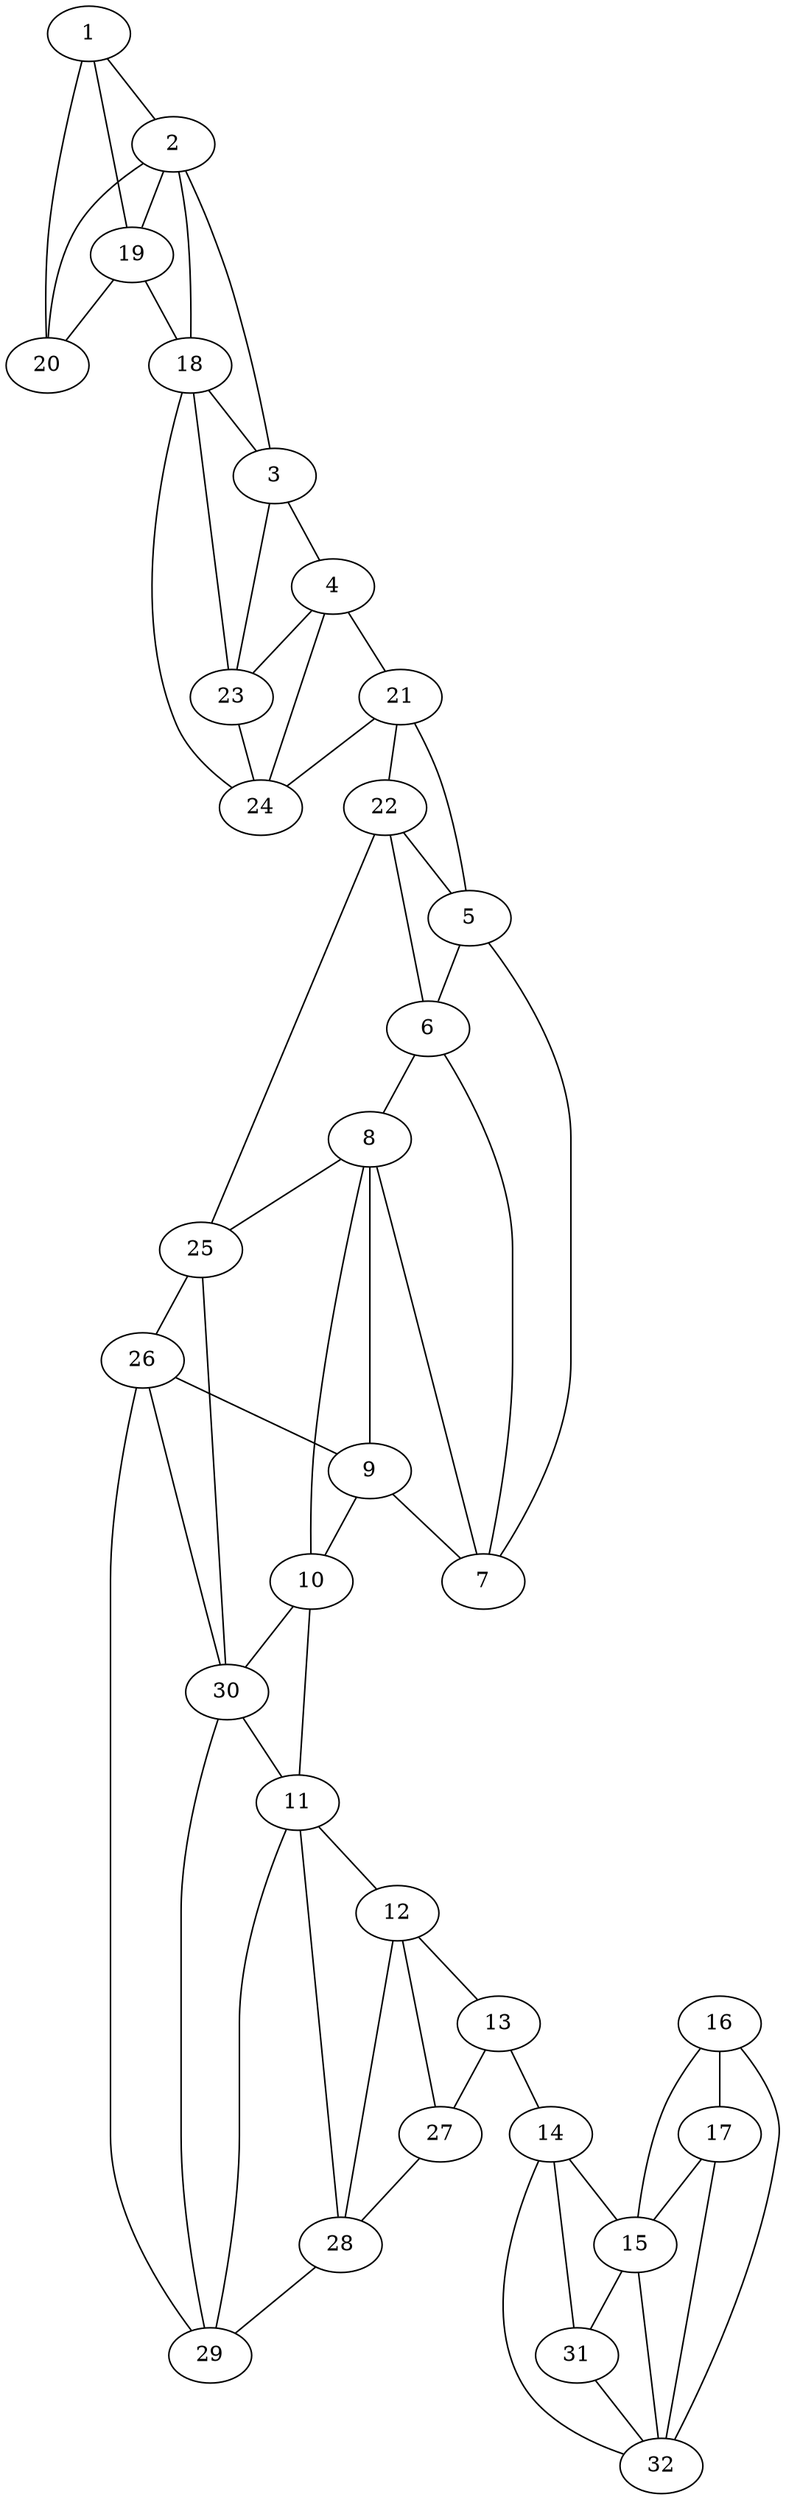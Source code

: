 graph pdb1kp3 {
	1	 [aaLength=14,
		sequence=GLDTSAALLWMRQK,
		type=0];
	2	 [aaLength=10,
		sequence=DAIPRRAMEY,
		type=0];
	1 -- 2	 [distance0="36.22956",
		frequency=1,
		type0=3];
	19	 [aaLength=8,
		sequence=VPYAYTAN,
		type=1];
	1 -- 19	 [distance0="35.08773",
		frequency=1,
		type0=2];
	20	 [aaLength=5,
		sequence=RIGIA,
		type=1];
	1 -- 20	 [distance0="32.23583",
		frequency=1,
		type0=1];
	3	 [aaLength=16,
		sequence=CRKQLVAEGIAAIQCG,
		type=0];
	2 -- 3	 [distance0="24.03541",
		frequency=1,
		type0=1];
	2 -- 19	 [distance0="33.78934",
		frequency=1,
		type0=3];
	18	 [aaLength=5,
		sequence=ARLID,
		type=1];
	2 -- 18	 [distance0="32.38394",
		distance1="4.0",
		frequency=2,
		type0=2,
		type1=4];
	4	 [aaLength=19,
		sequence=NTTPLGRAVTGTMLVAAMK,
		type=0];
	3 -- 4	 [distance0="28.00298",
		frequency=1,
		type0=3];
	23	 [aaLength=2,
		sequence=TT,
		type=1];
	3 -- 23	 [distance0="4.0",
		frequency=1,
		type0=4];
	21	 [aaLength=3,
		sequence=IWG,
		type=1];
	4 -- 21	 [distance0="5.0",
		frequency=1,
		type0=4];
	4 -- 23	 [distance0="25.503",
		frequency=1,
		type0=2];
	24	 [aaLength=2,
		sequence=LT,
		type=1];
	4 -- 24	 [distance0="24.5439",
		frequency=1,
		type0=1];
	5	 [aaLength=14,
		sequence=NDIERFYRYGLLTN,
		type=0];
	6	 [aaLength=4,
		sequence=KPWL,
		type=0];
	5 -- 6	 [distance0="21.27478",
		frequency=1,
		type0=1];
	7	 [aaLength=9,
		sequence=DTDFIDELG,
		type=0];
	5 -- 7	 [distance0="27.03568",
		frequency=1,
		type0=2];
	5 -- 21	 [distance0="28.90971",
		frequency=1,
		type0=3];
	6 -- 7	 [distance0="7.559938",
		distance1="0.0",
		frequency=2,
		type0=1,
		type1=5];
	8	 [aaLength=12,
		sequence=GRHEMSEFMIAC,
		type=0];
	6 -- 8	 [distance0="20.2755",
		frequency=1,
		type0=2];
	8 -- 7	 [distance0="16.56623",
		frequency=1,
		type0=1];
	25	 [aaLength=5,
		sequence=STDSN,
		type=1];
	8 -- 25	 [distance0="12.0",
		frequency=1,
		type0=4];
	9	 [aaLength=5,
		sequence=KDLEY,
		type=0];
	10	 [aaLength=5,
		sequence=SVKIV,
		type=0];
	9 -- 10	 [distance0="11.71626",
		distance1="3.0",
		frequency=2,
		type0=1,
		type1=4];
	9 -- 7	 [distance0="47.94352",
		frequency=1,
		type0=3];
	9 -- 8	 [distance0="39.08436",
		frequency=1,
		type0=2];
	10 -- 8	 [distance0="46.86233",
		frequency=1,
		type0=2];
	11	 [aaLength=15,
		sequence=DDVEMMLEANRIGGR,
		type=0];
	10 -- 11	 [distance0="49.22955",
		frequency=1,
		type0=3];
	30	 [aaLength=8,
		sequence=EEVTVRFE,
		type=1];
	10 -- 30	 [distance0="17.0",
		frequency=1,
		type0=4];
	12	 [aaLength=19,
		sequence=APGMALLHIAYERLLTGIH,
		type=0];
	11 -- 12	 [distance0="39.5587",
		frequency=1,
		type0=2];
	28	 [aaLength=6,
		sequence=SDQIEN,
		type=1];
	11 -- 28	 [distance0="40.35118",
		distance1="5.0",
		frequency=2,
		type0=3,
		type1=4];
	29	 [aaLength=5,
		sequence=HPVAL,
		type=1];
	11 -- 29	 [distance0="36.73169",
		frequency=1,
		type0=1];
	13	 [aaLength=21,
		sequence=NEDTIEQYHAHGRQLGRLLYQ,
		type=0];
	12 -- 13	 [distance0="26.28627",
		distance1="0.0",
		frequency=2,
		type0=1,
		type1=5];
	27	 [aaLength=7,
		sequence=KSRGIYE,
		type=1];
	12 -- 27	 [distance0="34.88486",
		frequency=1,
		type0=2];
	12 -- 28	 [distance0="38.62581",
		frequency=1,
		type0=3];
	14	 [aaLength=15,
		sequence=DSQALMLRDSLQRWV,
		type=0];
	13 -- 14	 [distance0="26.18564",
		distance1="4.0",
		frequency=2,
		type0=1,
		type1=4];
	13 -- 27	 [distance0="41.1244",
		frequency=1,
		type0=3];
	15	 [aaLength=4,
		sequence=ASQI,
		type=0];
	14 -- 15	 [distance0="16.7984",
		distance1="0.0",
		frequency=2,
		type0=1,
		type1=5];
	31	 [aaLength=7,
		sequence=GEVTLEL,
		type=1];
	14 -- 31	 [distance0="31.47326",
		frequency=1,
		type0=3];
	15 -- 31	 [distance0="20.82477",
		distance1="1.0",
		frequency=2,
		type0=2,
		type1=4];
	16	 [aaLength=11,
		sequence=SPDDRIGQLTM,
		type=0];
	16 -- 15	 [distance0="50.99194",
		frequency=1,
		type0=3];
	17	 [aaLength=18,
		sequence=RNLDITDTREKLFGYAKT,
		type=0];
	16 -- 17	 [distance0="18.81595",
		distance1="0.0",
		frequency=2,
		type0=1,
		type1=5];
	32	 [aaLength=7,
		sequence=YSILNTV,
		type=1];
	16 -- 32	 [distance0="50.38718",
		frequency=1,
		type0=2];
	17 -- 15	 [distance0="68.56241",
		frequency=1,
		type0=3];
	17 -- 32	 [distance0="68.07675",
		frequency=1,
		type0=2];
	18 -- 3	 [distance0="24.56127",
		distance1="0.0",
		frequency=2,
		type0=1,
		type1=5];
	18 -- 23	 [distance0="25.0",
		frequency=1,
		type0=2];
	18 -- 24	 [distance0="29.0",
		frequency=1,
		type0=3];
	19 -- 18	 [distance0="31.0",
		frequency=1,
		type0=2];
	19 -- 20	 [distance0="24.0",
		frequency=1,
		type0=1];
	20 -- 2	 [distance0="50.33607",
		frequency=1,
		type0=3];
	22	 [aaLength=2,
		sequence=QI,
		type=1];
	21 -- 22	 [distance0="27.0",
		frequency=1,
		type0=1];
	21 -- 24	 [distance0="28.0",
		frequency=1,
		type0=2];
	22 -- 5	 [distance0="32.01205",
		frequency=1,
		type0=3];
	22 -- 6	 [distance0="31.6995",
		distance1="1.0",
		frequency=2,
		type0=2,
		type1=4];
	23 -- 24	 [distance0="4.0",
		distance1="2.0",
		frequency=2,
		type0=1,
		type1=4];
	25 -- 22	 [distance0="40.0",
		frequency=1,
		type0=2];
	26	 [aaLength=5,
		sequence=GATHE,
		type=1];
	25 -- 26	 [distance0="7.0",
		distance1="2.0",
		frequency=2,
		type0=1,
		type1=4];
	25 -- 30	 [distance0="43.0",
		frequency=1,
		type0=3];
	26 -- 9	 [distance0="1.0",
		frequency=1,
		type0=4];
	26 -- 29	 [distance0="46.0",
		frequency=1,
		type0=3];
	26 -- 30	 [distance0="36.0",
		frequency=1,
		type0=2];
	27 -- 28	 [distance0="11.0",
		frequency=1,
		type0=1];
	28 -- 29	 [distance0="31.0",
		frequency=1,
		type0=2];
	29 -- 30	 [distance0="10.0",
		frequency=1,
		type0=1];
	30 -- 11	 [distance0="40.85606",
		frequency=1,
		type0=3];
	31 -- 32	 [distance0="12.0",
		distance1="5.0",
		frequency=2,
		type0=1,
		type1=4];
	32 -- 14	 [distance0="40.18166",
		frequency=1,
		type0=3];
	32 -- 15	 [distance0="26.41346",
		frequency=1,
		type0=2];
}
